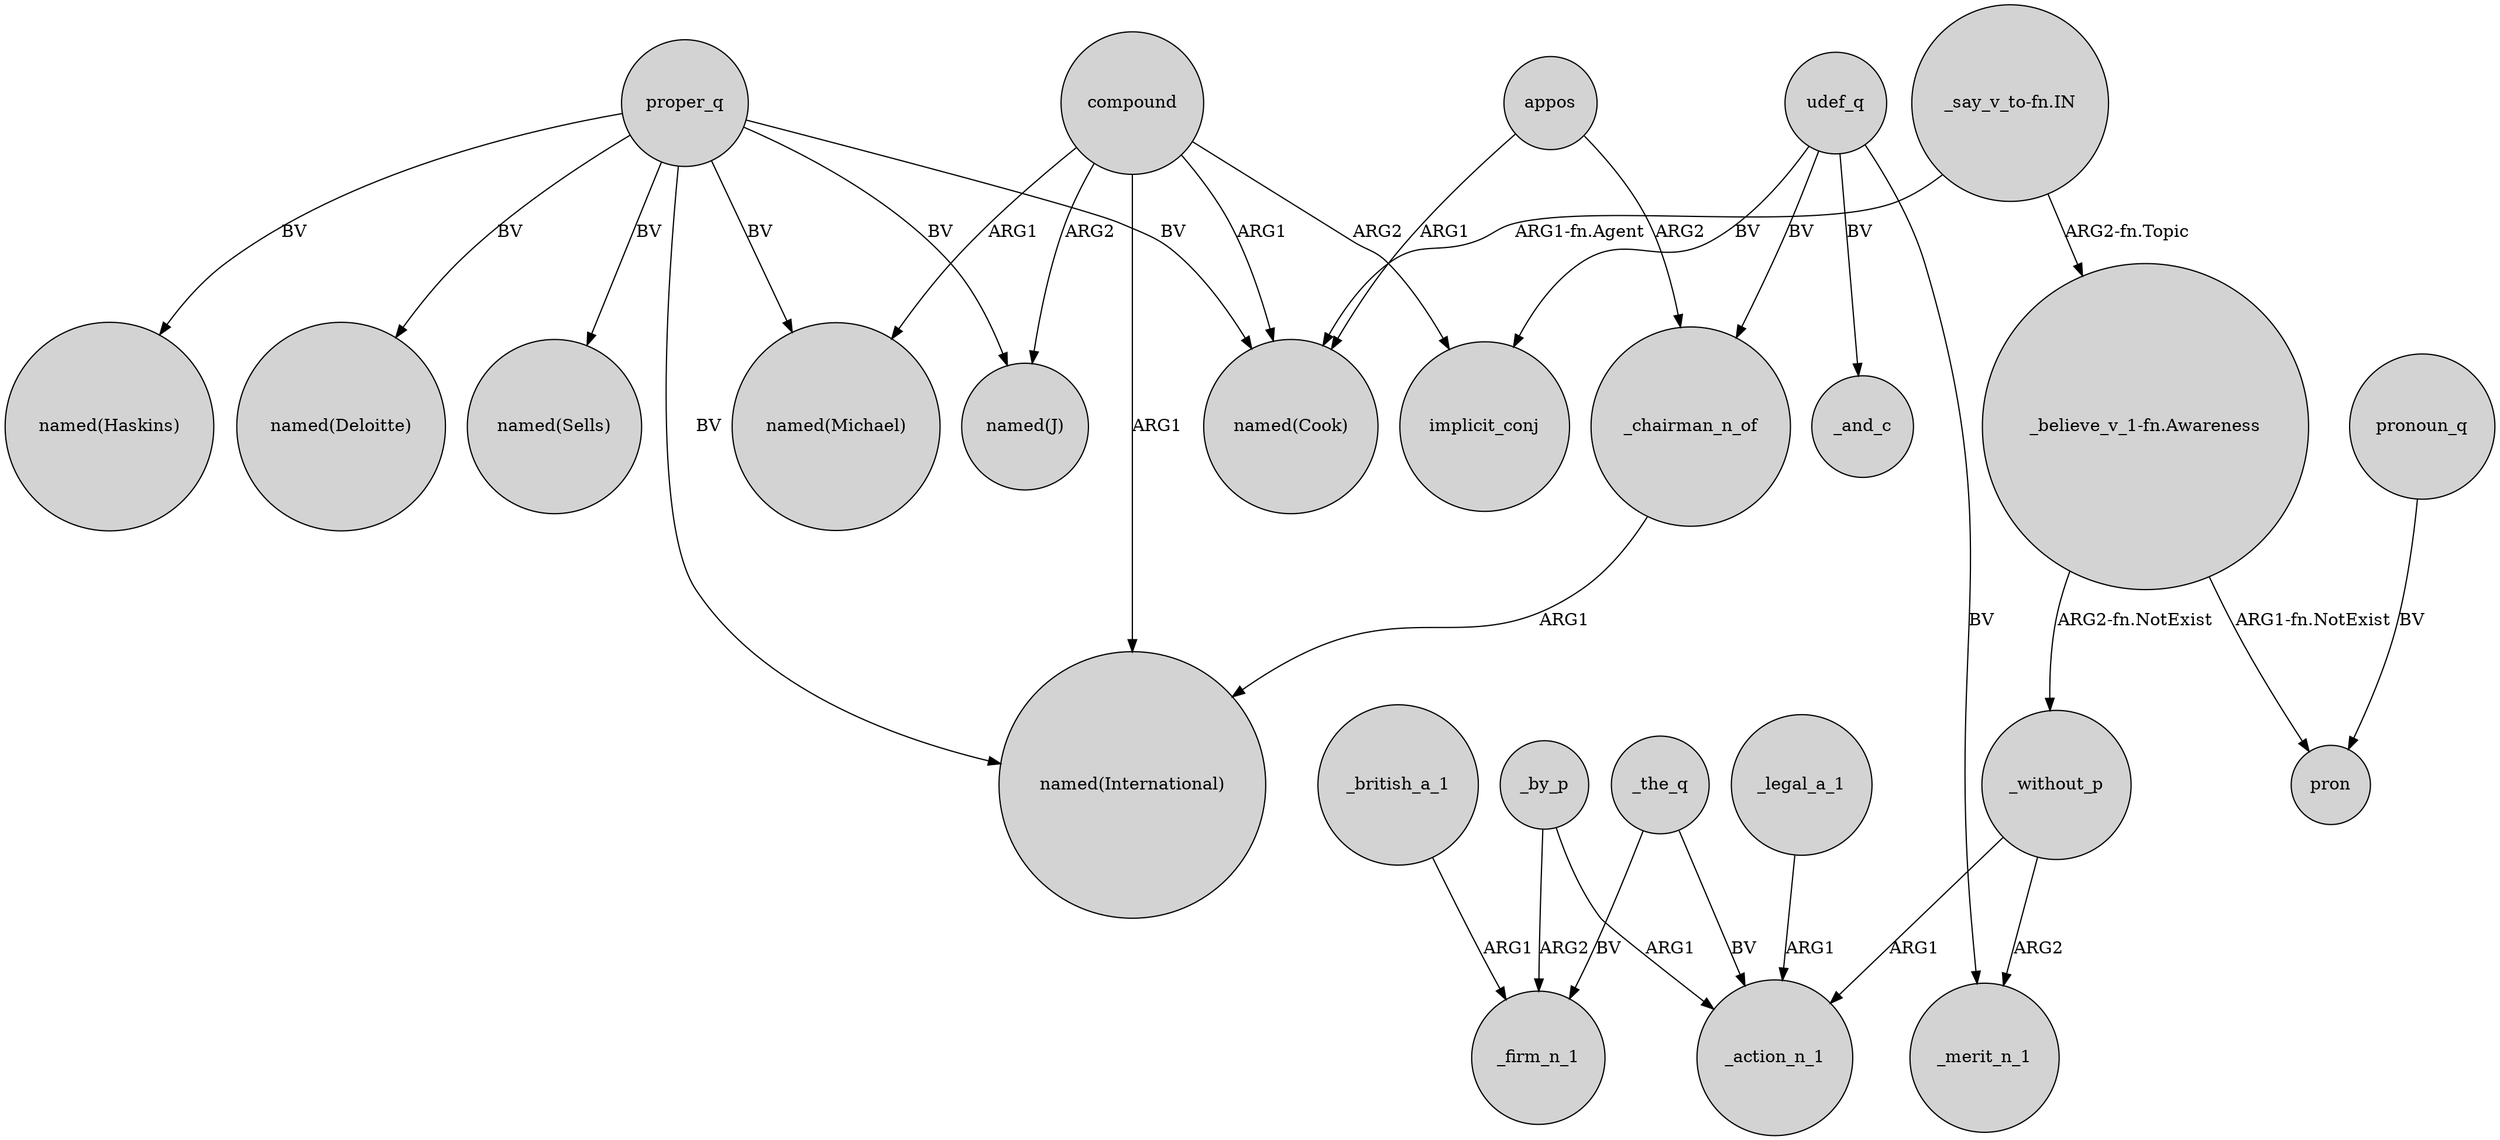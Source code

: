 digraph {
	node [shape=circle style=filled]
	compound -> "named(International)" [label=ARG1]
	_the_q -> _action_n_1 [label=BV]
	compound -> implicit_conj [label=ARG2]
	proper_q -> "named(Deloitte)" [label=BV]
	_without_p -> _merit_n_1 [label=ARG2]
	_legal_a_1 -> _action_n_1 [label=ARG1]
	_by_p -> _action_n_1 [label=ARG1]
	proper_q -> "named(J)" [label=BV]
	proper_q -> "named(Sells)" [label=BV]
	_british_a_1 -> _firm_n_1 [label=ARG1]
	udef_q -> implicit_conj [label=BV]
	udef_q -> _chairman_n_of [label=BV]
	proper_q -> "named(Michael)" [label=BV]
	_without_p -> _action_n_1 [label=ARG1]
	udef_q -> _merit_n_1 [label=BV]
	pronoun_q -> pron [label=BV]
	appos -> _chairman_n_of [label=ARG2]
	appos -> "named(Cook)" [label=ARG1]
	proper_q -> "named(Cook)" [label=BV]
	_chairman_n_of -> "named(International)" [label=ARG1]
	"_believe_v_1-fn.Awareness" -> _without_p [label="ARG2-fn.NotExist"]
	_by_p -> _firm_n_1 [label=ARG2]
	"_say_v_to-fn.IN" -> "_believe_v_1-fn.Awareness" [label="ARG2-fn.Topic"]
	_the_q -> _firm_n_1 [label=BV]
	proper_q -> "named(Haskins)" [label=BV]
	compound -> "named(Cook)" [label=ARG1]
	compound -> "named(J)" [label=ARG2]
	"_say_v_to-fn.IN" -> "named(Cook)" [label="ARG1-fn.Agent"]
	"_believe_v_1-fn.Awareness" -> pron [label="ARG1-fn.NotExist"]
	udef_q -> _and_c [label=BV]
	compound -> "named(Michael)" [label=ARG1]
	proper_q -> "named(International)" [label=BV]
}
